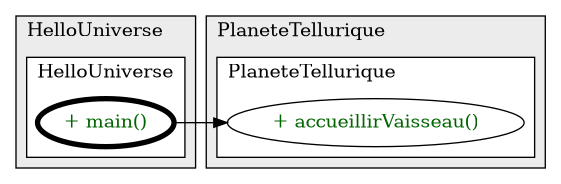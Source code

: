 @startuml

/' diagram meta data start
config=CallConfiguration;
{
  "rootMethod": "HelloUniverse#main(String...)",
  "projectClassification": {
    "searchMode": "OpenProject", // OpenProject, AllProjects
    "includedProjects": "",
    "pathEndKeywords": "*.impl",
    "isClientPath": "",
    "isClientName": "",
    "isTestPath": "",
    "isTestName": "",
    "isMappingPath": "",
    "isMappingName": "",
    "isDataAccessPath": "",
    "isDataAccessName": "",
    "isDataStructurePath": "",
    "isDataStructureName": "",
    "isInterfaceStructuresPath": "",
    "isInterfaceStructuresName": "",
    "isEntryPointPath": "",
    "isEntryPointName": "",
    "treatFinalFieldsAsMandatory": false
  },
  "graphRestriction": {
    "classPackageExcludeFilter": "",
    "classPackageIncludeFilter": "",
    "classNameExcludeFilter": "",
    "classNameIncludeFilter": "",
    "methodNameExcludeFilter": "",
    "methodNameIncludeFilter": "",
    "removeByInheritance": "", // inheritance/annotation based filtering is done in a second step
    "removeByAnnotation": "",
    "removeByClassPackage": "", // cleanup the graph after inheritance/annotation based filtering is done
    "removeByClassName": "",
    "cutMappings": false,
    "cutEnum": true,
    "cutTests": true,
    "cutClient": true,
    "cutDataAccess": true,
    "cutInterfaceStructures": true,
    "cutDataStructures": true,
    "cutGetterAndSetter": true,
    "cutConstructors": true
  },
  "graphTraversal": {
    "forwardDepth": 3,
    "backwardDepth": 3,
    "classPackageExcludeFilter": "",
    "classPackageIncludeFilter": "",
    "classNameExcludeFilter": "",
    "classNameIncludeFilter": "",
    "methodNameExcludeFilter": "",
    "methodNameIncludeFilter": "",
    "hideMappings": false,
    "hideDataStructures": false,
    "hidePrivateMethods": true,
    "hideInterfaceCalls": true, // indirection: implementation -> interface (is hidden) -> implementation
    "onlyShowApplicationEntryPoints": false, // root node is included
    "useMethodCallsForStructureDiagram": "ForwardOnly" // ForwardOnly, BothDirections, No
  },
  "details": {
    "aggregation": "GroupByClass", // ByClass, GroupByClass, None
    "showMethodParametersTypes": false,
    "showMethodParametersNames": false,
    "showMethodReturnType": false,
    "showPackageLevels": 2,
    "showCallOrder": false,
    "edgeMode": "MethodsOnly", // TypesOnly, MethodsOnly, TypesAndMethods, MethodsAndDirectTypeUsage
    "showDetailedClassStructure": false
  },
  "rootClass": "HelloUniverse",
  "extensionCallbackMethod": "" // qualified.class.name#methodName - signature: public static String method(String)
}
diagram meta data end '/



digraph g {
    rankdir="LR"
    splines=polyline
    

'nodes 
subgraph cluster_1708238419 { 
   	label=PlaneteTellurique
	labeljust=l
	fillcolor="#ececec"
	style=filled
   
   subgraph cluster_717611144 { 
   	label=PlaneteTellurique
	labeljust=l
	fillcolor=white
	style=filled
   
   PlaneteTellurique1708238419XXXaccueillirVaisseau1432830789[
	label="+ accueillirVaisseau()"
	style=filled
	fillcolor=white
	tooltip="PlaneteTellurique

null"
	fontcolor=darkgreen
];
} 
} 

subgraph cluster_966788375 { 
   	label=HelloUniverse
	labeljust=l
	fillcolor="#ececec"
	style=filled
   
   subgraph cluster_216273024 { 
   	label=HelloUniverse
	labeljust=l
	fillcolor=white
	style=filled
   
   HelloUniverse966788375XXXmain1814637725[
	label="+ main()"
	style=filled
	fillcolor=white
	tooltip="HelloUniverse

null"
	penwidth=4
	fontcolor=darkgreen
];
} 
} 

'edges    
HelloUniverse966788375XXXmain1814637725 -> PlaneteTellurique1708238419XXXaccueillirVaisseau1432830789;
    
}
@enduml